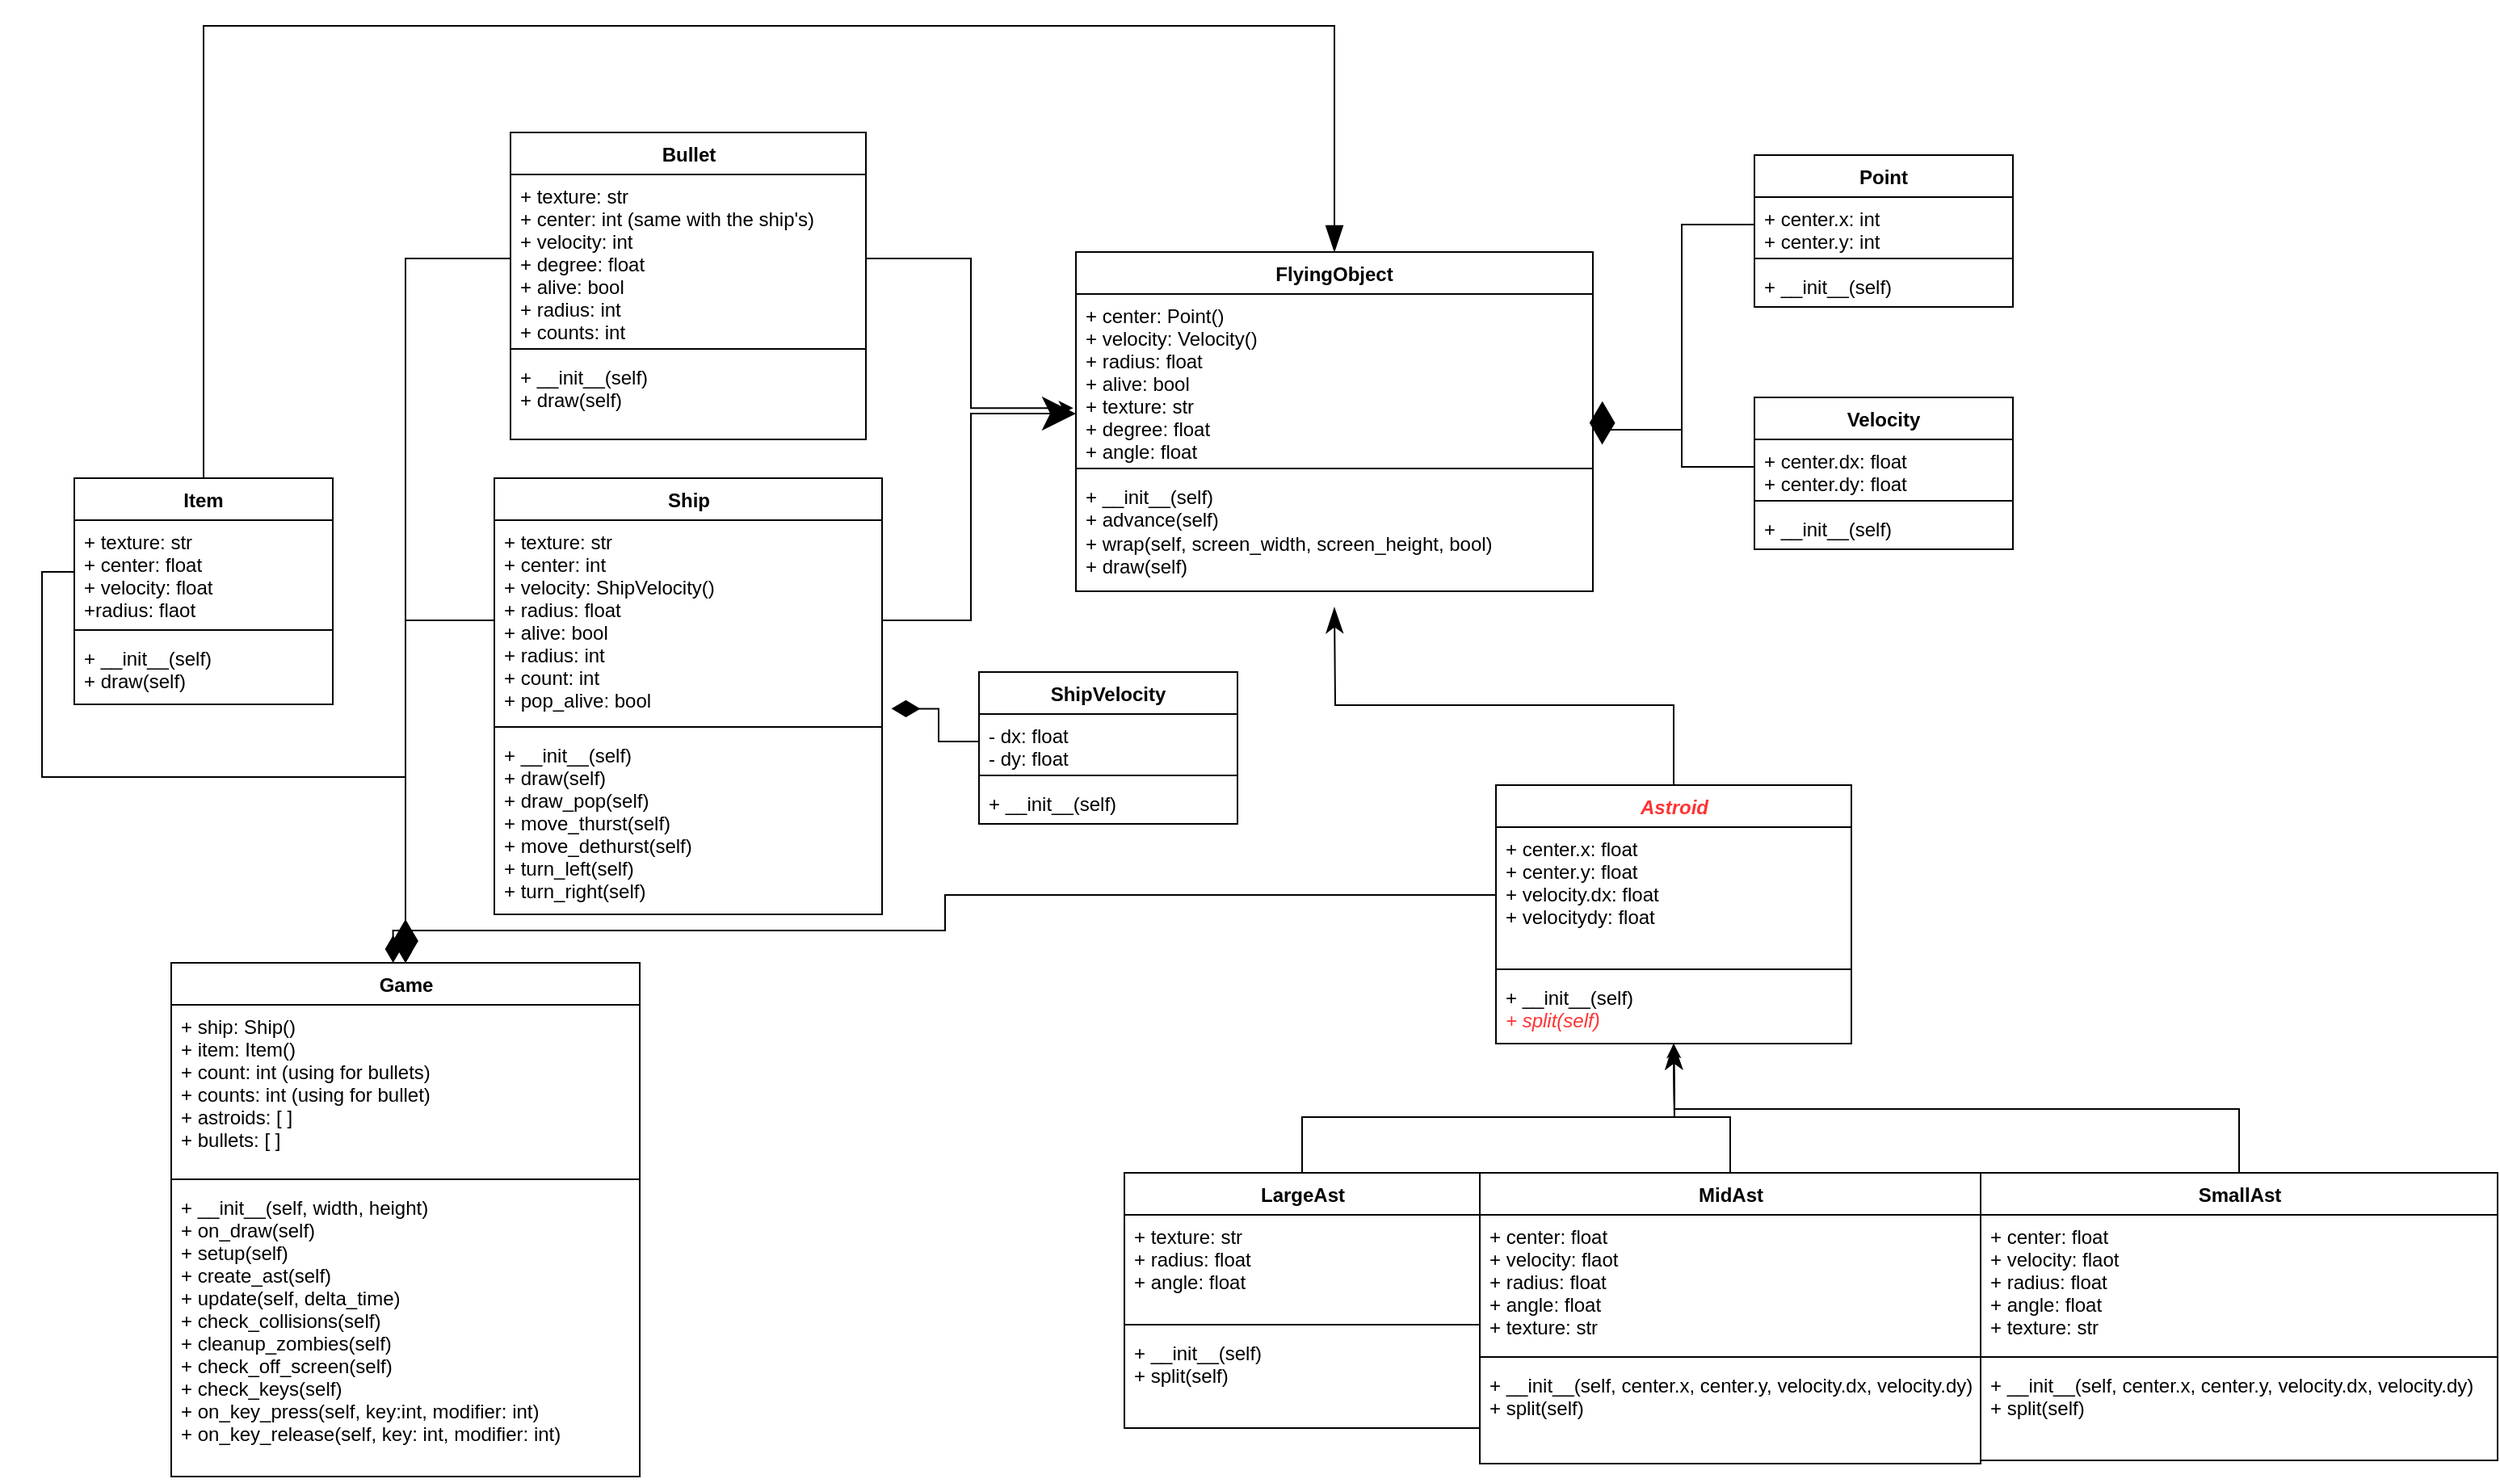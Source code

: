 <mxfile version="13.3.7" type="device"><diagram id="055AaCzS4FrmFWFV6SkL" name="Page-1"><mxGraphModel dx="1546" dy="477" grid="1" gridSize="10" guides="1" tooltips="1" connect="1" arrows="1" fold="1" page="1" pageScale="1" pageWidth="827" pageHeight="1169" math="0" shadow="0"><root><mxCell id="0"/><mxCell id="1" parent="0"/><mxCell id="XRH9Q6NuCfrZFXEuACs5-13" style="edgeStyle=orthogonalEdgeStyle;rounded=0;orthogonalLoop=1;jettySize=auto;html=1;exitX=0;exitY=0.5;exitDx=0;exitDy=0;entryX=1.012;entryY=0.846;entryDx=0;entryDy=0;entryPerimeter=0;endArrow=diamondThin;endFill=1;strokeWidth=1;endSize=13;" parent="1" source="XRH9Q6NuCfrZFXEuACs5-6" target="XRH9Q6NuCfrZFXEuACs5-2" edge="1"><mxGeometry relative="1" as="geometry"><Array as="points"><mxPoint x="1015" y="343"/><mxPoint x="1015" y="320"/><mxPoint x="964" y="320"/></Array></mxGeometry></mxCell><mxCell id="XRH9Q6NuCfrZFXEuACs5-14" style="edgeStyle=orthogonalEdgeStyle;rounded=0;orthogonalLoop=1;jettySize=auto;html=1;exitX=0;exitY=0.5;exitDx=0;exitDy=0;entryX=1.018;entryY=0.897;entryDx=0;entryDy=0;entryPerimeter=0;endArrow=diamondThin;endFill=1;endSize=24;" parent="1" source="XRH9Q6NuCfrZFXEuACs5-10" target="XRH9Q6NuCfrZFXEuACs5-2" edge="1"><mxGeometry relative="1" as="geometry"><Array as="points"><mxPoint x="1015" y="193"/><mxPoint x="1015" y="320"/><mxPoint x="966" y="320"/></Array></mxGeometry></mxCell><mxCell id="XRH9Q6NuCfrZFXEuACs5-1" value="FlyingObject" style="swimlane;fontStyle=1;align=center;verticalAlign=top;childLayout=stackLayout;horizontal=1;startSize=26;horizontalStack=0;resizeParent=1;resizeParentMax=0;resizeLast=0;collapsible=1;marginBottom=0;" parent="1" vertex="1"><mxGeometry x="640" y="210" width="320" height="210" as="geometry"/></mxCell><mxCell id="XRH9Q6NuCfrZFXEuACs5-2" value="+ center: Point()&#10;+ velocity: Velocity()&#10;+ radius: float&#10;+ alive: bool&#10;+ texture: str&#10;+ degree: float&#10;+ angle: float" style="text;strokeColor=none;fillColor=none;align=left;verticalAlign=top;spacingLeft=4;spacingRight=4;overflow=hidden;rotatable=0;points=[[0,0.5],[1,0.5]];portConstraint=eastwest;" parent="XRH9Q6NuCfrZFXEuACs5-1" vertex="1"><mxGeometry y="26" width="320" height="104" as="geometry"/></mxCell><mxCell id="XRH9Q6NuCfrZFXEuACs5-3" value="" style="line;strokeWidth=1;fillColor=none;align=left;verticalAlign=middle;spacingTop=-1;spacingLeft=3;spacingRight=3;rotatable=0;labelPosition=right;points=[];portConstraint=eastwest;" parent="XRH9Q6NuCfrZFXEuACs5-1" vertex="1"><mxGeometry y="130" width="320" height="8" as="geometry"/></mxCell><mxCell id="XRH9Q6NuCfrZFXEuACs5-4" value="+ __init__(self)&lt;br&gt;+ advance(self)&lt;br&gt;+ wrap(self, screen_width, screen_height, bool)&lt;br&gt;+ draw(self)" style="text;strokeColor=none;fillColor=none;align=left;verticalAlign=top;spacingLeft=4;spacingRight=4;overflow=hidden;rotatable=0;points=[[0,0.5],[1,0.5]];portConstraint=eastwest;html=1;" parent="XRH9Q6NuCfrZFXEuACs5-1" vertex="1"><mxGeometry y="138" width="320" height="72" as="geometry"/></mxCell><mxCell id="XRH9Q6NuCfrZFXEuACs5-9" value="Point" style="swimlane;fontStyle=1;align=center;verticalAlign=top;childLayout=stackLayout;horizontal=1;startSize=26;horizontalStack=0;resizeParent=1;resizeParentMax=0;resizeLast=0;collapsible=1;marginBottom=0;" parent="1" vertex="1"><mxGeometry x="1060" y="150" width="160" height="94" as="geometry"/></mxCell><mxCell id="XRH9Q6NuCfrZFXEuACs5-10" value="+ center.x: int&#10;+ center.y: int" style="text;strokeColor=none;fillColor=none;align=left;verticalAlign=top;spacingLeft=4;spacingRight=4;overflow=hidden;rotatable=0;points=[[0,0.5],[1,0.5]];portConstraint=eastwest;" parent="XRH9Q6NuCfrZFXEuACs5-9" vertex="1"><mxGeometry y="26" width="160" height="34" as="geometry"/></mxCell><mxCell id="XRH9Q6NuCfrZFXEuACs5-11" value="" style="line;strokeWidth=1;fillColor=none;align=left;verticalAlign=middle;spacingTop=-1;spacingLeft=3;spacingRight=3;rotatable=0;labelPosition=right;points=[];portConstraint=eastwest;" parent="XRH9Q6NuCfrZFXEuACs5-9" vertex="1"><mxGeometry y="60" width="160" height="8" as="geometry"/></mxCell><mxCell id="XRH9Q6NuCfrZFXEuACs5-12" value="+ __init__(self)" style="text;strokeColor=none;fillColor=none;align=left;verticalAlign=top;spacingLeft=4;spacingRight=4;overflow=hidden;rotatable=0;points=[[0,0.5],[1,0.5]];portConstraint=eastwest;" parent="XRH9Q6NuCfrZFXEuACs5-9" vertex="1"><mxGeometry y="68" width="160" height="26" as="geometry"/></mxCell><mxCell id="XRH9Q6NuCfrZFXEuACs5-5" value="Velocity" style="swimlane;fontStyle=1;align=center;verticalAlign=top;childLayout=stackLayout;horizontal=1;startSize=26;horizontalStack=0;resizeParent=1;resizeParentMax=0;resizeLast=0;collapsible=1;marginBottom=0;" parent="1" vertex="1"><mxGeometry x="1060" y="300" width="160" height="94" as="geometry"/></mxCell><mxCell id="XRH9Q6NuCfrZFXEuACs5-6" value="+ center.dx: float&#10;+ center.dy: float" style="text;strokeColor=none;fillColor=none;align=left;verticalAlign=top;spacingLeft=4;spacingRight=4;overflow=hidden;rotatable=0;points=[[0,0.5],[1,0.5]];portConstraint=eastwest;" parent="XRH9Q6NuCfrZFXEuACs5-5" vertex="1"><mxGeometry y="26" width="160" height="34" as="geometry"/></mxCell><mxCell id="XRH9Q6NuCfrZFXEuACs5-7" value="" style="line;strokeWidth=1;fillColor=none;align=left;verticalAlign=middle;spacingTop=-1;spacingLeft=3;spacingRight=3;rotatable=0;labelPosition=right;points=[];portConstraint=eastwest;" parent="XRH9Q6NuCfrZFXEuACs5-5" vertex="1"><mxGeometry y="60" width="160" height="8" as="geometry"/></mxCell><mxCell id="XRH9Q6NuCfrZFXEuACs5-8" value="+ __init__(self)" style="text;strokeColor=none;fillColor=none;align=left;verticalAlign=top;spacingLeft=4;spacingRight=4;overflow=hidden;rotatable=0;points=[[0,0.5],[1,0.5]];portConstraint=eastwest;" parent="XRH9Q6NuCfrZFXEuACs5-5" vertex="1"><mxGeometry y="68" width="160" height="26" as="geometry"/></mxCell><mxCell id="XRH9Q6NuCfrZFXEuACs5-32" style="edgeStyle=orthogonalEdgeStyle;rounded=0;orthogonalLoop=1;jettySize=auto;html=1;exitX=0.5;exitY=0;exitDx=0;exitDy=0;endArrow=classicThin;endFill=1;endSize=13;strokeWidth=1;fontColor=#FF3333;" parent="1" source="XRH9Q6NuCfrZFXEuACs5-15" edge="1"><mxGeometry relative="1" as="geometry"><mxPoint x="800" y="430" as="targetPoint"/></mxGeometry></mxCell><mxCell id="XRH9Q6NuCfrZFXEuACs5-15" value="&lt;i&gt;Astroid&lt;/i&gt;" style="swimlane;fontStyle=1;align=center;verticalAlign=top;childLayout=stackLayout;horizontal=1;startSize=26;horizontalStack=0;resizeParent=1;resizeParentMax=0;resizeLast=0;collapsible=1;marginBottom=0;fontColor=#FF3333;html=1;" parent="1" vertex="1"><mxGeometry x="900" y="540" width="220" height="160" as="geometry"/></mxCell><mxCell id="XRH9Q6NuCfrZFXEuACs5-16" value="+ center.x: float&#10;+ center.y: float&#10;+ velocity.dx: float&#10;+ velocitydy: float" style="text;strokeColor=none;fillColor=none;align=left;verticalAlign=top;spacingLeft=4;spacingRight=4;overflow=hidden;rotatable=0;points=[[0,0.5],[1,0.5]];portConstraint=eastwest;" parent="XRH9Q6NuCfrZFXEuACs5-15" vertex="1"><mxGeometry y="26" width="220" height="84" as="geometry"/></mxCell><mxCell id="XRH9Q6NuCfrZFXEuACs5-17" value="" style="line;strokeWidth=1;fillColor=none;align=left;verticalAlign=middle;spacingTop=-1;spacingLeft=3;spacingRight=3;rotatable=0;labelPosition=right;points=[];portConstraint=eastwest;" parent="XRH9Q6NuCfrZFXEuACs5-15" vertex="1"><mxGeometry y="110" width="220" height="8" as="geometry"/></mxCell><mxCell id="XRH9Q6NuCfrZFXEuACs5-18" value="+ __init__(self)&lt;br&gt;&lt;i&gt;&lt;font color=&quot;#ff3333&quot;&gt;+ split(self)&lt;/font&gt;&lt;/i&gt;" style="text;strokeColor=none;fillColor=none;align=left;verticalAlign=top;spacingLeft=4;spacingRight=4;overflow=hidden;rotatable=0;points=[[0,0.5],[1,0.5]];portConstraint=eastwest;html=1;" parent="XRH9Q6NuCfrZFXEuACs5-15" vertex="1"><mxGeometry y="118" width="220" height="42" as="geometry"/></mxCell><mxCell id="XRH9Q6NuCfrZFXEuACs5-33" style="edgeStyle=orthogonalEdgeStyle;rounded=0;orthogonalLoop=1;jettySize=auto;html=1;exitX=0.5;exitY=0;exitDx=0;exitDy=0;endArrow=classicThin;endFill=1;endSize=13;strokeWidth=1;fontColor=#FF3333;" parent="1" source="XRH9Q6NuCfrZFXEuACs5-27" edge="1"><mxGeometry relative="1" as="geometry"><mxPoint x="1010" y="700" as="targetPoint"/></mxGeometry></mxCell><mxCell id="XRH9Q6NuCfrZFXEuACs5-36" value="&lt;font color=&quot;#000000&quot;&gt;Bullet&lt;/font&gt;" style="swimlane;fontStyle=1;align=center;verticalAlign=top;childLayout=stackLayout;horizontal=1;startSize=26;horizontalStack=0;resizeParent=1;resizeParentMax=0;resizeLast=0;collapsible=1;marginBottom=0;fontColor=#FF3333;html=1;" parent="1" vertex="1"><mxGeometry x="290" y="136" width="220" height="190" as="geometry"/></mxCell><mxCell id="XRH9Q6NuCfrZFXEuACs5-37" value="+ texture: str&#10;+ center: int (same with the ship's)&#10;+ velocity: int&#10;+ degree: float&#10;+ alive: bool&#10;+ radius: int&#10;+ counts: int" style="text;strokeColor=none;fillColor=none;align=left;verticalAlign=top;spacingLeft=4;spacingRight=4;overflow=hidden;rotatable=0;points=[[0,0.5],[1,0.5]];portConstraint=eastwest;" parent="XRH9Q6NuCfrZFXEuACs5-36" vertex="1"><mxGeometry y="26" width="220" height="104" as="geometry"/></mxCell><mxCell id="XRH9Q6NuCfrZFXEuACs5-38" value="" style="line;strokeWidth=1;fillColor=none;align=left;verticalAlign=middle;spacingTop=-1;spacingLeft=3;spacingRight=3;rotatable=0;labelPosition=right;points=[];portConstraint=eastwest;" parent="XRH9Q6NuCfrZFXEuACs5-36" vertex="1"><mxGeometry y="130" width="220" height="8" as="geometry"/></mxCell><mxCell id="XRH9Q6NuCfrZFXEuACs5-39" value="+ __init__(self)&#10;+ draw(self)" style="text;strokeColor=none;fillColor=none;align=left;verticalAlign=top;spacingLeft=4;spacingRight=4;overflow=hidden;rotatable=0;points=[[0,0.5],[1,0.5]];portConstraint=eastwest;" parent="XRH9Q6NuCfrZFXEuACs5-36" vertex="1"><mxGeometry y="138" width="220" height="52" as="geometry"/></mxCell><mxCell id="XRH9Q6NuCfrZFXEuACs5-34" style="edgeStyle=orthogonalEdgeStyle;rounded=0;orthogonalLoop=1;jettySize=auto;html=1;exitX=0.5;exitY=0;exitDx=0;exitDy=0;endArrow=classicThin;endFill=1;endSize=13;strokeWidth=1;fontColor=#FF3333;" parent="1" source="XRH9Q6NuCfrZFXEuACs5-23" edge="1"><mxGeometry relative="1" as="geometry"><mxPoint x="1010" y="700" as="targetPoint"/></mxGeometry></mxCell><mxCell id="Uqd6F5r6t6_D63OaHZf--1" style="edgeStyle=orthogonalEdgeStyle;rounded=0;orthogonalLoop=1;jettySize=auto;html=1;exitX=0.5;exitY=0;exitDx=0;exitDy=0;" parent="1" source="XRH9Q6NuCfrZFXEuACs5-19" edge="1"><mxGeometry relative="1" as="geometry"><mxPoint x="1010" y="700" as="targetPoint"/></mxGeometry></mxCell><mxCell id="Uqd6F5r6t6_D63OaHZf--2" value="&lt;font color=&quot;#000000&quot;&gt;Game&lt;/font&gt;" style="swimlane;fontStyle=1;align=center;verticalAlign=top;childLayout=stackLayout;horizontal=1;startSize=26;horizontalStack=0;resizeParent=1;resizeParentMax=0;resizeLast=0;collapsible=1;marginBottom=0;fontColor=#FF3333;html=1;" parent="1" vertex="1"><mxGeometry x="80" y="650" width="290" height="318" as="geometry"/></mxCell><mxCell id="Uqd6F5r6t6_D63OaHZf--3" value="+ ship: Ship()&#10;+ item: Item()&#10;+ count: int (using for bullets)&#10;+ counts: int (using for bullet)&#10;+ astroids: [ ] &#10;+ bullets: [ ]" style="text;strokeColor=none;fillColor=none;align=left;verticalAlign=top;spacingLeft=4;spacingRight=4;overflow=hidden;rotatable=0;points=[[0,0.5],[1,0.5]];portConstraint=eastwest;" parent="Uqd6F5r6t6_D63OaHZf--2" vertex="1"><mxGeometry y="26" width="290" height="104" as="geometry"/></mxCell><mxCell id="Uqd6F5r6t6_D63OaHZf--4" value="" style="line;strokeWidth=1;fillColor=none;align=left;verticalAlign=middle;spacingTop=-1;spacingLeft=3;spacingRight=3;rotatable=0;labelPosition=right;points=[];portConstraint=eastwest;" parent="Uqd6F5r6t6_D63OaHZf--2" vertex="1"><mxGeometry y="130" width="290" height="8" as="geometry"/></mxCell><mxCell id="Uqd6F5r6t6_D63OaHZf--5" value="+ __init__(self, width, height) &#10;+ on_draw(self)&#10;+ setup(self)&#10;+ create_ast(self)&#10;+ update(self, delta_time)&#10;+ check_collisions(self) &#10;+ cleanup_zombies(self) &#10;+ check_off_screen(self) &#10;+ check_keys(self)&#10;+ on_key_press(self, key:int, modifier: int)&#10;+ on_key_release(self, key: int, modifier: int)" style="text;strokeColor=none;fillColor=none;align=left;verticalAlign=top;spacingLeft=4;spacingRight=4;overflow=hidden;rotatable=0;points=[[0,0.5],[1,0.5]];portConstraint=eastwest;" parent="Uqd6F5r6t6_D63OaHZf--2" vertex="1"><mxGeometry y="138" width="290" height="180" as="geometry"/></mxCell><mxCell id="Uqd6F5r6t6_D63OaHZf--6" style="edgeStyle=orthogonalEdgeStyle;rounded=0;orthogonalLoop=1;jettySize=auto;html=1;exitX=0;exitY=0.5;exitDx=0;exitDy=0;entryX=0.5;entryY=0;entryDx=0;entryDy=0;" parent="1" source="XRH9Q6NuCfrZFXEuACs5-41" target="Uqd6F5r6t6_D63OaHZf--2" edge="1"><mxGeometry relative="1" as="geometry"/></mxCell><mxCell id="Uqd6F5r6t6_D63OaHZf--7" style="edgeStyle=orthogonalEdgeStyle;rounded=0;orthogonalLoop=1;jettySize=auto;html=1;exitX=0;exitY=0.5;exitDx=0;exitDy=0;entryX=0.5;entryY=0;entryDx=0;entryDy=0;endArrow=diamondThin;endFill=1;endSize=11;" parent="1" source="XRH9Q6NuCfrZFXEuACs5-37" target="Uqd6F5r6t6_D63OaHZf--2" edge="1"><mxGeometry relative="1" as="geometry"/></mxCell><mxCell id="Uqd6F5r6t6_D63OaHZf--8" style="edgeStyle=orthogonalEdgeStyle;rounded=0;orthogonalLoop=1;jettySize=auto;html=1;exitX=0;exitY=0.5;exitDx=0;exitDy=0;endArrow=diamondThin;endFill=1;endSize=14;" parent="1" source="XRH9Q6NuCfrZFXEuACs5-16" edge="1"><mxGeometry relative="1" as="geometry"><mxPoint x="217.333" y="650" as="targetPoint"/><Array as="points"><mxPoint x="559" y="608"/><mxPoint x="559" y="630"/><mxPoint x="217" y="630"/></Array></mxGeometry></mxCell><mxCell id="XRH9Q6NuCfrZFXEuACs5-40" value="&lt;font color=&quot;#000000&quot;&gt;Ship&lt;/font&gt;" style="swimlane;fontStyle=1;align=center;verticalAlign=top;childLayout=stackLayout;horizontal=1;startSize=26;horizontalStack=0;resizeParent=1;resizeParentMax=0;resizeLast=0;collapsible=1;marginBottom=0;fontColor=#FF3333;html=1;" parent="1" vertex="1"><mxGeometry x="280" y="350" width="240" height="270" as="geometry"/></mxCell><mxCell id="XRH9Q6NuCfrZFXEuACs5-41" value="+ texture: str&#10;+ center: int&#10;+ velocity: ShipVelocity()&#10;+ radius: float&#10;+ alive: bool&#10;+ radius: int&#10;+ count: int&#10;+ pop_alive: bool" style="text;strokeColor=none;fillColor=none;align=left;verticalAlign=top;spacingLeft=4;spacingRight=4;overflow=hidden;rotatable=0;points=[[0,0.5],[1,0.5]];portConstraint=eastwest;" parent="XRH9Q6NuCfrZFXEuACs5-40" vertex="1"><mxGeometry y="26" width="240" height="124" as="geometry"/></mxCell><mxCell id="XRH9Q6NuCfrZFXEuACs5-42" value="" style="line;strokeWidth=1;fillColor=none;align=left;verticalAlign=middle;spacingTop=-1;spacingLeft=3;spacingRight=3;rotatable=0;labelPosition=right;points=[];portConstraint=eastwest;" parent="XRH9Q6NuCfrZFXEuACs5-40" vertex="1"><mxGeometry y="150" width="240" height="8" as="geometry"/></mxCell><mxCell id="XRH9Q6NuCfrZFXEuACs5-43" value="+ __init__(self)&#10;+ draw(self)&#10;+ draw_pop(self)&#10;+ move_thurst(self)&#10;+ move_dethurst(self)&#10;+ turn_left(self)&#10;+ turn_right(self)" style="text;strokeColor=none;fillColor=none;align=left;verticalAlign=top;spacingLeft=4;spacingRight=4;overflow=hidden;rotatable=0;points=[[0,0.5],[1,0.5]];portConstraint=eastwest;" parent="XRH9Q6NuCfrZFXEuACs5-40" vertex="1"><mxGeometry y="158" width="240" height="112" as="geometry"/></mxCell><mxCell id="Uqd6F5r6t6_D63OaHZf--10" style="edgeStyle=orthogonalEdgeStyle;rounded=0;orthogonalLoop=1;jettySize=auto;html=1;exitX=1;exitY=0.5;exitDx=0;exitDy=0;entryX=-0.005;entryY=0.679;entryDx=0;entryDy=0;entryPerimeter=0;" parent="1" source="XRH9Q6NuCfrZFXEuACs5-37" target="XRH9Q6NuCfrZFXEuACs5-2" edge="1"><mxGeometry relative="1" as="geometry"/></mxCell><mxCell id="Uqd6F5r6t6_D63OaHZf--11" style="edgeStyle=orthogonalEdgeStyle;rounded=0;orthogonalLoop=1;jettySize=auto;html=1;exitX=1;exitY=0.5;exitDx=0;exitDy=0;entryX=0;entryY=0.712;entryDx=0;entryDy=0;entryPerimeter=0;endSize=18;" parent="1" source="XRH9Q6NuCfrZFXEuACs5-41" target="XRH9Q6NuCfrZFXEuACs5-2" edge="1"><mxGeometry relative="1" as="geometry"><Array as="points"><mxPoint x="575" y="438"/><mxPoint x="575" y="310"/></Array></mxGeometry></mxCell><mxCell id="-Dbtu9Ex_Izj6BUChj-E-12" style="edgeStyle=orthogonalEdgeStyle;rounded=0;orthogonalLoop=1;jettySize=auto;html=1;exitX=0.5;exitY=0;exitDx=0;exitDy=0;startSize=9;endArrow=blockThin;endFill=1;endSize=14;fontColor=#000000;entryX=0.5;entryY=0;entryDx=0;entryDy=0;" edge="1" parent="1" source="-Dbtu9Ex_Izj6BUChj-E-7" target="XRH9Q6NuCfrZFXEuACs5-1"><mxGeometry relative="1" as="geometry"><mxPoint x="600" y="-20" as="targetPoint"/><Array as="points"><mxPoint x="100" y="70"/><mxPoint x="800" y="70"/></Array></mxGeometry></mxCell><mxCell id="-Dbtu9Ex_Izj6BUChj-E-7" value="Item" style="swimlane;fontStyle=1;align=center;verticalAlign=top;childLayout=stackLayout;horizontal=1;startSize=26;horizontalStack=0;resizeParent=1;resizeParentMax=0;resizeLast=0;collapsible=1;marginBottom=0;fontColor=#000000;" vertex="1" parent="1"><mxGeometry x="20" y="350" width="160" height="140" as="geometry"/></mxCell><mxCell id="-Dbtu9Ex_Izj6BUChj-E-8" value="+ texture: str&#10;+ center: float&#10;+ velocity: float&#10;+radius: flaot" style="text;strokeColor=none;fillColor=none;align=left;verticalAlign=top;spacingLeft=4;spacingRight=4;overflow=hidden;rotatable=0;points=[[0,0.5],[1,0.5]];portConstraint=eastwest;" vertex="1" parent="-Dbtu9Ex_Izj6BUChj-E-7"><mxGeometry y="26" width="160" height="64" as="geometry"/></mxCell><mxCell id="-Dbtu9Ex_Izj6BUChj-E-9" value="" style="line;strokeWidth=1;fillColor=none;align=left;verticalAlign=middle;spacingTop=-1;spacingLeft=3;spacingRight=3;rotatable=0;labelPosition=right;points=[];portConstraint=eastwest;" vertex="1" parent="-Dbtu9Ex_Izj6BUChj-E-7"><mxGeometry y="90" width="160" height="8" as="geometry"/></mxCell><mxCell id="-Dbtu9Ex_Izj6BUChj-E-10" value="+ __init__(self)&#10;+ draw(self)" style="text;strokeColor=none;fillColor=none;align=left;verticalAlign=top;spacingLeft=4;spacingRight=4;overflow=hidden;rotatable=0;points=[[0,0.5],[1,0.5]];portConstraint=eastwest;" vertex="1" parent="-Dbtu9Ex_Izj6BUChj-E-7"><mxGeometry y="98" width="160" height="42" as="geometry"/></mxCell><mxCell id="XRH9Q6NuCfrZFXEuACs5-27" value="&lt;font color=&quot;#000000&quot;&gt;LargeAst&lt;/font&gt;" style="swimlane;fontStyle=1;align=center;verticalAlign=top;childLayout=stackLayout;horizontal=1;startSize=26;horizontalStack=0;resizeParent=1;resizeParentMax=0;resizeLast=0;collapsible=1;marginBottom=0;fontColor=#FF3333;html=1;" parent="1" vertex="1"><mxGeometry x="670" y="780" width="220" height="158" as="geometry"/></mxCell><mxCell id="XRH9Q6NuCfrZFXEuACs5-28" value="+ texture: str&#10;+ radius: float&#10;+ angle: float" style="text;strokeColor=none;fillColor=none;align=left;verticalAlign=top;spacingLeft=4;spacingRight=4;overflow=hidden;rotatable=0;points=[[0,0.5],[1,0.5]];portConstraint=eastwest;" parent="XRH9Q6NuCfrZFXEuACs5-27" vertex="1"><mxGeometry y="26" width="220" height="64" as="geometry"/></mxCell><mxCell id="XRH9Q6NuCfrZFXEuACs5-29" value="" style="line;strokeWidth=1;fillColor=none;align=left;verticalAlign=middle;spacingTop=-1;spacingLeft=3;spacingRight=3;rotatable=0;labelPosition=right;points=[];portConstraint=eastwest;" parent="XRH9Q6NuCfrZFXEuACs5-27" vertex="1"><mxGeometry y="90" width="220" height="8" as="geometry"/></mxCell><mxCell id="XRH9Q6NuCfrZFXEuACs5-30" value="+ __init__(self)&#10;+ split(self)" style="text;strokeColor=none;fillColor=none;align=left;verticalAlign=top;spacingLeft=4;spacingRight=4;overflow=hidden;rotatable=0;points=[[0,0.5],[1,0.5]];portConstraint=eastwest;" parent="XRH9Q6NuCfrZFXEuACs5-27" vertex="1"><mxGeometry y="98" width="220" height="60" as="geometry"/></mxCell><mxCell id="XRH9Q6NuCfrZFXEuACs5-23" value="&lt;font color=&quot;#000000&quot;&gt;MidAst&lt;/font&gt;" style="swimlane;fontStyle=1;align=center;verticalAlign=top;childLayout=stackLayout;horizontal=1;startSize=26;horizontalStack=0;resizeParent=1;resizeParentMax=0;resizeLast=0;collapsible=1;marginBottom=0;fontColor=#FF3333;html=1;" parent="1" vertex="1"><mxGeometry x="890" y="780" width="310" height="180" as="geometry"/></mxCell><mxCell id="XRH9Q6NuCfrZFXEuACs5-24" value="+ center: float&#10;+ velocity: flaot&#10;+ radius: float&#10;+ angle: float&#10;+ texture: str" style="text;strokeColor=none;fillColor=none;align=left;verticalAlign=top;spacingLeft=4;spacingRight=4;overflow=hidden;rotatable=0;points=[[0,0.5],[1,0.5]];portConstraint=eastwest;" parent="XRH9Q6NuCfrZFXEuACs5-23" vertex="1"><mxGeometry y="26" width="310" height="84" as="geometry"/></mxCell><mxCell id="XRH9Q6NuCfrZFXEuACs5-25" value="" style="line;strokeWidth=1;fillColor=none;align=left;verticalAlign=middle;spacingTop=-1;spacingLeft=3;spacingRight=3;rotatable=0;labelPosition=right;points=[];portConstraint=eastwest;" parent="XRH9Q6NuCfrZFXEuACs5-23" vertex="1"><mxGeometry y="110" width="310" height="8" as="geometry"/></mxCell><mxCell id="XRH9Q6NuCfrZFXEuACs5-26" value="+ __init__(self, center.x, center.y, velocity.dx, velocity.dy)&#10;+ split(self)" style="text;strokeColor=none;fillColor=none;align=left;verticalAlign=top;spacingLeft=4;spacingRight=4;overflow=hidden;rotatable=0;points=[[0,0.5],[1,0.5]];portConstraint=eastwest;" parent="XRH9Q6NuCfrZFXEuACs5-23" vertex="1"><mxGeometry y="118" width="310" height="62" as="geometry"/></mxCell><mxCell id="XRH9Q6NuCfrZFXEuACs5-19" value="&lt;font color=&quot;#000000&quot;&gt;SmallAst&lt;/font&gt;" style="swimlane;fontStyle=1;align=center;verticalAlign=top;childLayout=stackLayout;horizontal=1;startSize=26;horizontalStack=0;resizeParent=1;resizeParentMax=0;resizeLast=0;collapsible=1;marginBottom=0;fontColor=#FF3333;html=1;" parent="1" vertex="1"><mxGeometry x="1200" y="780" width="320" height="178" as="geometry"/></mxCell><mxCell id="XRH9Q6NuCfrZFXEuACs5-20" value="+ center: float&#10;+ velocity: flaot&#10;+ radius: float&#10;+ angle: float&#10;+ texture: str" style="text;strokeColor=none;fillColor=none;align=left;verticalAlign=top;spacingLeft=4;spacingRight=4;overflow=hidden;rotatable=0;points=[[0,0.5],[1,0.5]];portConstraint=eastwest;" parent="XRH9Q6NuCfrZFXEuACs5-19" vertex="1"><mxGeometry y="26" width="320" height="84" as="geometry"/></mxCell><mxCell id="XRH9Q6NuCfrZFXEuACs5-21" value="" style="line;strokeWidth=1;fillColor=none;align=left;verticalAlign=middle;spacingTop=-1;spacingLeft=3;spacingRight=3;rotatable=0;labelPosition=right;points=[];portConstraint=eastwest;" parent="XRH9Q6NuCfrZFXEuACs5-19" vertex="1"><mxGeometry y="110" width="320" height="8" as="geometry"/></mxCell><mxCell id="XRH9Q6NuCfrZFXEuACs5-22" value="+ __init__(self, center.x, center.y, velocity.dx, velocity.dy)&#10;+ split(self)" style="text;strokeColor=none;fillColor=none;align=left;verticalAlign=top;spacingLeft=4;spacingRight=4;overflow=hidden;rotatable=0;points=[[0,0.5],[1,0.5]];portConstraint=eastwest;" parent="XRH9Q6NuCfrZFXEuACs5-19" vertex="1"><mxGeometry y="118" width="320" height="60" as="geometry"/></mxCell><mxCell id="-Dbtu9Ex_Izj6BUChj-E-1" value="ShipVelocity" style="swimlane;fontStyle=1;align=center;verticalAlign=top;childLayout=stackLayout;horizontal=1;startSize=26;horizontalStack=0;resizeParent=1;resizeParentMax=0;resizeLast=0;collapsible=1;marginBottom=0;fontColor=#000000;" vertex="1" parent="1"><mxGeometry x="580" y="470" width="160" height="94" as="geometry"/></mxCell><mxCell id="-Dbtu9Ex_Izj6BUChj-E-2" value="- dx: float&#10;- dy: float" style="text;strokeColor=none;fillColor=none;align=left;verticalAlign=top;spacingLeft=4;spacingRight=4;overflow=hidden;rotatable=0;points=[[0,0.5],[1,0.5]];portConstraint=eastwest;" vertex="1" parent="-Dbtu9Ex_Izj6BUChj-E-1"><mxGeometry y="26" width="160" height="34" as="geometry"/></mxCell><mxCell id="-Dbtu9Ex_Izj6BUChj-E-3" value="" style="line;strokeWidth=1;fillColor=none;align=left;verticalAlign=middle;spacingTop=-1;spacingLeft=3;spacingRight=3;rotatable=0;labelPosition=right;points=[];portConstraint=eastwest;" vertex="1" parent="-Dbtu9Ex_Izj6BUChj-E-1"><mxGeometry y="60" width="160" height="8" as="geometry"/></mxCell><mxCell id="-Dbtu9Ex_Izj6BUChj-E-4" value="+ __init__(self)" style="text;strokeColor=none;fillColor=none;align=left;verticalAlign=top;spacingLeft=4;spacingRight=4;overflow=hidden;rotatable=0;points=[[0,0.5],[1,0.5]];portConstraint=eastwest;" vertex="1" parent="-Dbtu9Ex_Izj6BUChj-E-1"><mxGeometry y="68" width="160" height="26" as="geometry"/></mxCell><mxCell id="-Dbtu9Ex_Izj6BUChj-E-6" style="edgeStyle=orthogonalEdgeStyle;rounded=0;orthogonalLoop=1;jettySize=auto;html=1;exitX=0;exitY=0.5;exitDx=0;exitDy=0;entryX=1.024;entryY=0.941;entryDx=0;entryDy=0;entryPerimeter=0;fontColor=#000000;endArrow=diamondThin;endFill=1;startSize=9;endSize=15;" edge="1" parent="1" source="-Dbtu9Ex_Izj6BUChj-E-2" target="XRH9Q6NuCfrZFXEuACs5-41"><mxGeometry relative="1" as="geometry"/></mxCell><mxCell id="-Dbtu9Ex_Izj6BUChj-E-11" style="edgeStyle=orthogonalEdgeStyle;rounded=0;orthogonalLoop=1;jettySize=auto;html=1;exitX=0;exitY=0.5;exitDx=0;exitDy=0;entryX=0.5;entryY=0;entryDx=0;entryDy=0;startSize=9;endArrow=diamondThin;endFill=1;endSize=24;fontColor=#000000;" edge="1" parent="1" source="-Dbtu9Ex_Izj6BUChj-E-8" target="Uqd6F5r6t6_D63OaHZf--2"><mxGeometry relative="1" as="geometry"/></mxCell></root></mxGraphModel></diagram></mxfile>